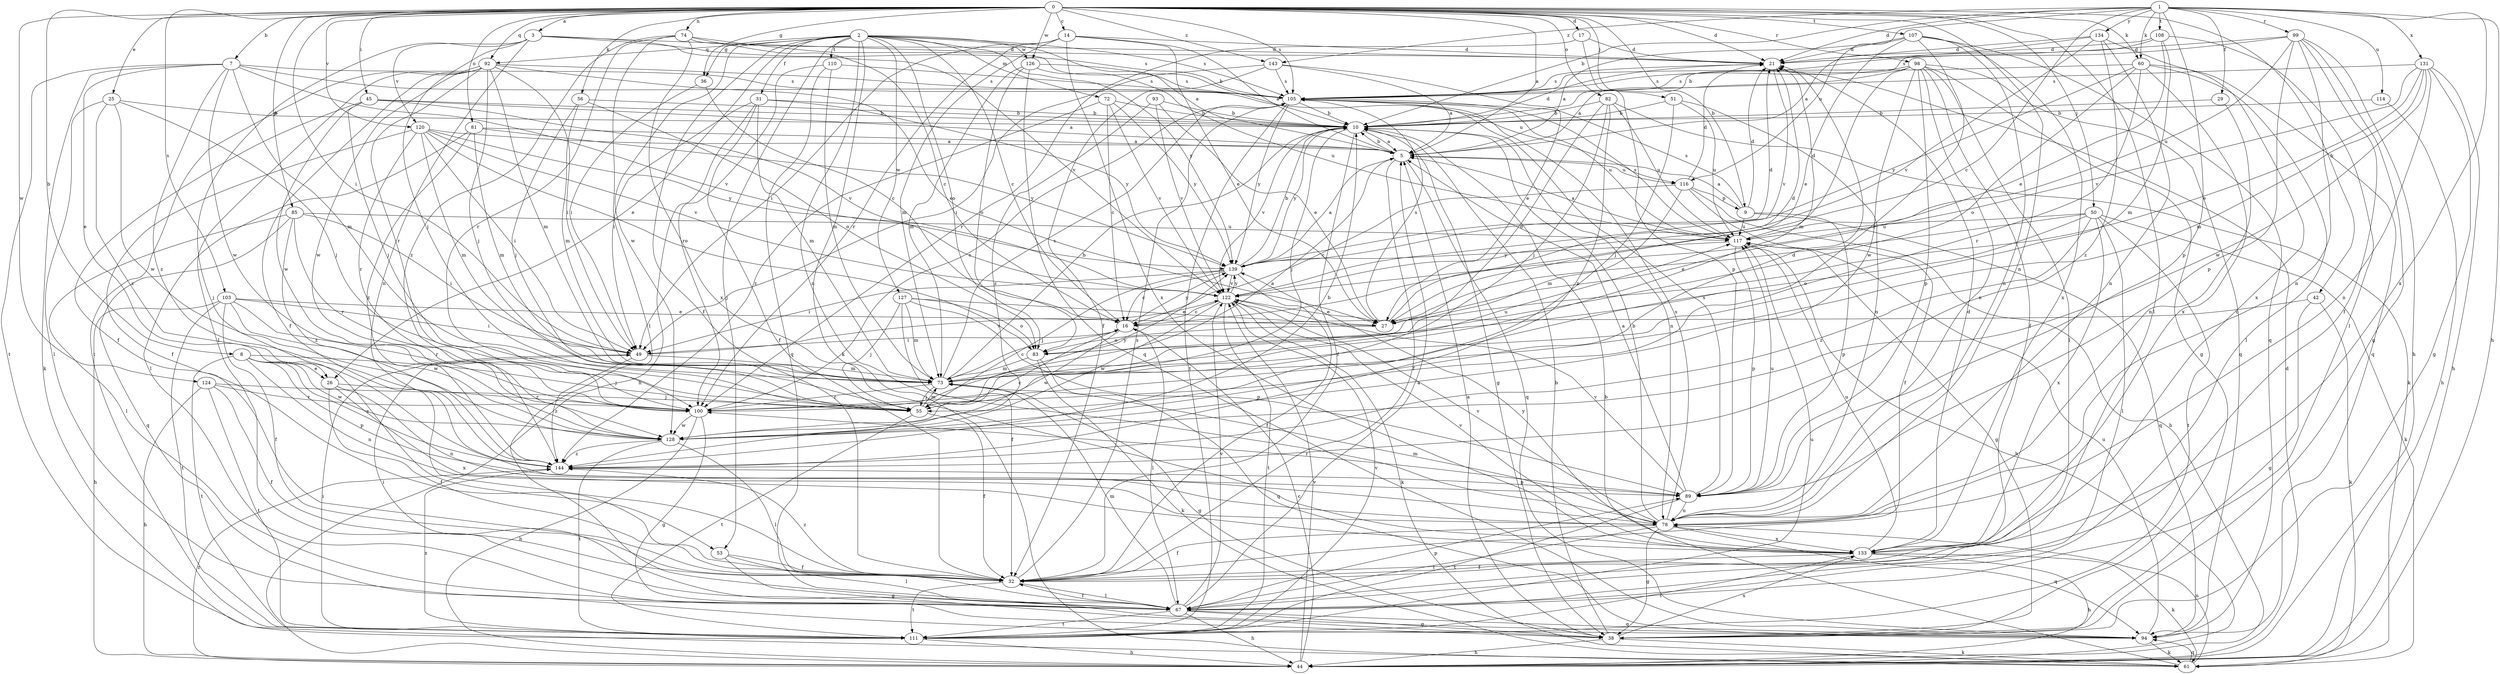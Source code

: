 strict digraph  {
0;
1;
2;
3;
5;
7;
8;
9;
10;
14;
16;
17;
21;
25;
26;
27;
29;
31;
32;
36;
38;
42;
44;
45;
49;
50;
51;
53;
55;
56;
60;
61;
67;
72;
73;
74;
78;
81;
82;
83;
85;
89;
92;
93;
94;
98;
99;
100;
103;
105;
107;
108;
110;
111;
114;
116;
117;
120;
122;
124;
126;
127;
128;
131;
133;
134;
139;
143;
144;
0 -> 3  [label=a];
0 -> 5  [label=a];
0 -> 7  [label=b];
0 -> 8  [label=b];
0 -> 9  [label=b];
0 -> 14  [label=c];
0 -> 17  [label=d];
0 -> 21  [label=d];
0 -> 25  [label=e];
0 -> 36  [label=g];
0 -> 42  [label=h];
0 -> 45  [label=i];
0 -> 49  [label=i];
0 -> 50  [label=j];
0 -> 51  [label=j];
0 -> 56  [label=k];
0 -> 60  [label=k];
0 -> 67  [label=l];
0 -> 74  [label=n];
0 -> 78  [label=n];
0 -> 81  [label=o];
0 -> 82  [label=o];
0 -> 85  [label=p];
0 -> 92  [label=q];
0 -> 98  [label=r];
0 -> 103  [label=s];
0 -> 105  [label=s];
0 -> 107  [label=t];
0 -> 120  [label=v];
0 -> 124  [label=w];
0 -> 126  [label=w];
0 -> 143  [label=z];
1 -> 10  [label=b];
1 -> 16  [label=c];
1 -> 21  [label=d];
1 -> 29  [label=f];
1 -> 44  [label=h];
1 -> 60  [label=k];
1 -> 89  [label=p];
1 -> 99  [label=r];
1 -> 108  [label=t];
1 -> 114  [label=u];
1 -> 116  [label=u];
1 -> 131  [label=x];
1 -> 133  [label=x];
1 -> 134  [label=y];
1 -> 143  [label=z];
2 -> 5  [label=a];
2 -> 16  [label=c];
2 -> 26  [label=e];
2 -> 31  [label=f];
2 -> 32  [label=f];
2 -> 36  [label=g];
2 -> 53  [label=j];
2 -> 61  [label=k];
2 -> 72  [label=m];
2 -> 78  [label=n];
2 -> 83  [label=o];
2 -> 92  [label=q];
2 -> 105  [label=s];
2 -> 110  [label=t];
2 -> 126  [label=w];
2 -> 127  [label=w];
2 -> 128  [label=w];
2 -> 139  [label=y];
3 -> 21  [label=d];
3 -> 53  [label=j];
3 -> 55  [label=j];
3 -> 78  [label=n];
3 -> 105  [label=s];
3 -> 120  [label=v];
3 -> 122  [label=v];
5 -> 10  [label=b];
5 -> 32  [label=f];
5 -> 116  [label=u];
5 -> 94  [label=q];
7 -> 26  [label=e];
7 -> 61  [label=k];
7 -> 73  [label=m];
7 -> 105  [label=s];
7 -> 111  [label=t];
7 -> 116  [label=u];
7 -> 122  [label=v];
7 -> 128  [label=w];
7 -> 144  [label=z];
8 -> 26  [label=e];
8 -> 55  [label=j];
8 -> 78  [label=n];
8 -> 89  [label=p];
8 -> 111  [label=t];
8 -> 128  [label=w];
8 -> 144  [label=z];
9 -> 5  [label=a];
9 -> 21  [label=d];
9 -> 89  [label=p];
9 -> 94  [label=q];
9 -> 105  [label=s];
9 -> 117  [label=u];
10 -> 5  [label=a];
10 -> 21  [label=d];
10 -> 32  [label=f];
10 -> 38  [label=g];
10 -> 55  [label=j];
10 -> 78  [label=n];
10 -> 122  [label=v];
10 -> 139  [label=y];
14 -> 5  [label=a];
14 -> 21  [label=d];
14 -> 27  [label=e];
14 -> 49  [label=i];
14 -> 73  [label=m];
14 -> 100  [label=r];
14 -> 133  [label=x];
16 -> 49  [label=i];
16 -> 67  [label=l];
16 -> 128  [label=w];
16 -> 139  [label=y];
17 -> 21  [label=d];
17 -> 89  [label=p];
17 -> 100  [label=r];
21 -> 105  [label=s];
21 -> 122  [label=v];
25 -> 10  [label=b];
25 -> 55  [label=j];
25 -> 67  [label=l];
25 -> 128  [label=w];
25 -> 144  [label=z];
26 -> 32  [label=f];
26 -> 78  [label=n];
26 -> 100  [label=r];
26 -> 133  [label=x];
27 -> 21  [label=d];
27 -> 83  [label=o];
27 -> 105  [label=s];
29 -> 10  [label=b];
29 -> 78  [label=n];
31 -> 10  [label=b];
31 -> 32  [label=f];
31 -> 44  [label=h];
31 -> 49  [label=i];
31 -> 73  [label=m];
31 -> 139  [label=y];
32 -> 67  [label=l];
32 -> 105  [label=s];
32 -> 111  [label=t];
32 -> 144  [label=z];
36 -> 16  [label=c];
36 -> 49  [label=i];
38 -> 5  [label=a];
38 -> 10  [label=b];
38 -> 44  [label=h];
38 -> 61  [label=k];
38 -> 133  [label=x];
42 -> 16  [label=c];
42 -> 38  [label=g];
42 -> 61  [label=k];
44 -> 16  [label=c];
44 -> 21  [label=d];
44 -> 122  [label=v];
44 -> 144  [label=z];
45 -> 5  [label=a];
45 -> 10  [label=b];
45 -> 32  [label=f];
45 -> 55  [label=j];
45 -> 122  [label=v];
45 -> 128  [label=w];
49 -> 73  [label=m];
49 -> 122  [label=v];
49 -> 144  [label=z];
50 -> 27  [label=e];
50 -> 61  [label=k];
50 -> 67  [label=l];
50 -> 83  [label=o];
50 -> 111  [label=t];
50 -> 117  [label=u];
50 -> 133  [label=x];
50 -> 144  [label=z];
51 -> 10  [label=b];
51 -> 55  [label=j];
51 -> 78  [label=n];
51 -> 117  [label=u];
53 -> 32  [label=f];
53 -> 38  [label=g];
53 -> 67  [label=l];
55 -> 32  [label=f];
55 -> 73  [label=m];
55 -> 111  [label=t];
55 -> 139  [label=y];
56 -> 10  [label=b];
56 -> 55  [label=j];
56 -> 73  [label=m];
56 -> 83  [label=o];
60 -> 67  [label=l];
60 -> 83  [label=o];
60 -> 94  [label=q];
60 -> 100  [label=r];
60 -> 105  [label=s];
60 -> 133  [label=x];
60 -> 139  [label=y];
61 -> 10  [label=b];
61 -> 78  [label=n];
61 -> 94  [label=q];
67 -> 5  [label=a];
67 -> 32  [label=f];
67 -> 38  [label=g];
67 -> 44  [label=h];
67 -> 49  [label=i];
67 -> 73  [label=m];
67 -> 89  [label=p];
67 -> 94  [label=q];
67 -> 111  [label=t];
67 -> 122  [label=v];
72 -> 10  [label=b];
72 -> 16  [label=c];
72 -> 122  [label=v];
72 -> 139  [label=y];
72 -> 144  [label=z];
73 -> 10  [label=b];
73 -> 16  [label=c];
73 -> 38  [label=g];
73 -> 55  [label=j];
73 -> 100  [label=r];
73 -> 105  [label=s];
73 -> 117  [label=u];
74 -> 10  [label=b];
74 -> 16  [label=c];
74 -> 21  [label=d];
74 -> 67  [label=l];
74 -> 100  [label=r];
74 -> 133  [label=x];
74 -> 144  [label=z];
78 -> 10  [label=b];
78 -> 32  [label=f];
78 -> 38  [label=g];
78 -> 67  [label=l];
78 -> 73  [label=m];
78 -> 94  [label=q];
78 -> 105  [label=s];
78 -> 122  [label=v];
78 -> 133  [label=x];
81 -> 5  [label=a];
81 -> 67  [label=l];
81 -> 73  [label=m];
81 -> 139  [label=y];
81 -> 144  [label=z];
82 -> 10  [label=b];
82 -> 55  [label=j];
82 -> 61  [label=k];
82 -> 83  [label=o];
82 -> 117  [label=u];
82 -> 144  [label=z];
83 -> 61  [label=k];
83 -> 73  [label=m];
83 -> 94  [label=q];
85 -> 49  [label=i];
85 -> 67  [label=l];
85 -> 94  [label=q];
85 -> 100  [label=r];
85 -> 117  [label=u];
85 -> 144  [label=z];
89 -> 5  [label=a];
89 -> 78  [label=n];
89 -> 100  [label=r];
89 -> 105  [label=s];
89 -> 111  [label=t];
89 -> 117  [label=u];
89 -> 122  [label=v];
92 -> 27  [label=e];
92 -> 32  [label=f];
92 -> 49  [label=i];
92 -> 55  [label=j];
92 -> 67  [label=l];
92 -> 73  [label=m];
92 -> 100  [label=r];
92 -> 105  [label=s];
92 -> 111  [label=t];
92 -> 128  [label=w];
93 -> 10  [label=b];
93 -> 27  [label=e];
93 -> 122  [label=v];
93 -> 144  [label=z];
94 -> 61  [label=k];
94 -> 117  [label=u];
98 -> 5  [label=a];
98 -> 32  [label=f];
98 -> 38  [label=g];
98 -> 67  [label=l];
98 -> 73  [label=m];
98 -> 78  [label=n];
98 -> 89  [label=p];
98 -> 94  [label=q];
98 -> 105  [label=s];
98 -> 128  [label=w];
99 -> 21  [label=d];
99 -> 32  [label=f];
99 -> 38  [label=g];
99 -> 44  [label=h];
99 -> 78  [label=n];
99 -> 89  [label=p];
99 -> 105  [label=s];
99 -> 117  [label=u];
100 -> 5  [label=a];
100 -> 38  [label=g];
100 -> 44  [label=h];
100 -> 105  [label=s];
100 -> 128  [label=w];
103 -> 27  [label=e];
103 -> 32  [label=f];
103 -> 44  [label=h];
103 -> 49  [label=i];
103 -> 100  [label=r];
103 -> 111  [label=t];
103 -> 128  [label=w];
105 -> 10  [label=b];
105 -> 111  [label=t];
105 -> 117  [label=u];
105 -> 139  [label=y];
107 -> 5  [label=a];
107 -> 21  [label=d];
107 -> 27  [label=e];
107 -> 78  [label=n];
107 -> 94  [label=q];
107 -> 100  [label=r];
107 -> 133  [label=x];
108 -> 10  [label=b];
108 -> 21  [label=d];
108 -> 27  [label=e];
108 -> 67  [label=l];
108 -> 73  [label=m];
110 -> 73  [label=m];
110 -> 94  [label=q];
110 -> 100  [label=r];
110 -> 105  [label=s];
111 -> 44  [label=h];
111 -> 49  [label=i];
111 -> 117  [label=u];
111 -> 122  [label=v];
111 -> 144  [label=z];
114 -> 10  [label=b];
114 -> 44  [label=h];
116 -> 16  [label=c];
116 -> 21  [label=d];
116 -> 32  [label=f];
116 -> 44  [label=h];
116 -> 73  [label=m];
116 -> 9  [label=p];
117 -> 5  [label=a];
117 -> 21  [label=d];
117 -> 38  [label=g];
117 -> 44  [label=h];
117 -> 89  [label=p];
117 -> 105  [label=s];
117 -> 139  [label=y];
120 -> 5  [label=a];
120 -> 32  [label=f];
120 -> 49  [label=i];
120 -> 73  [label=m];
120 -> 83  [label=o];
120 -> 100  [label=r];
120 -> 122  [label=v];
120 -> 139  [label=y];
122 -> 16  [label=c];
122 -> 27  [label=e];
122 -> 61  [label=k];
122 -> 111  [label=t];
122 -> 128  [label=w];
122 -> 139  [label=y];
124 -> 32  [label=f];
124 -> 44  [label=h];
124 -> 55  [label=j];
124 -> 100  [label=r];
124 -> 111  [label=t];
126 -> 73  [label=m];
126 -> 83  [label=o];
126 -> 94  [label=q];
126 -> 105  [label=s];
126 -> 117  [label=u];
127 -> 27  [label=e];
127 -> 32  [label=f];
127 -> 55  [label=j];
127 -> 73  [label=m];
127 -> 83  [label=o];
127 -> 89  [label=p];
128 -> 16  [label=c];
128 -> 21  [label=d];
128 -> 67  [label=l];
128 -> 111  [label=t];
128 -> 144  [label=z];
131 -> 27  [label=e];
131 -> 38  [label=g];
131 -> 44  [label=h];
131 -> 73  [label=m];
131 -> 78  [label=n];
131 -> 105  [label=s];
131 -> 122  [label=v];
131 -> 128  [label=w];
133 -> 21  [label=d];
133 -> 32  [label=f];
133 -> 44  [label=h];
133 -> 61  [label=k];
133 -> 111  [label=t];
133 -> 117  [label=u];
133 -> 122  [label=v];
133 -> 139  [label=y];
134 -> 5  [label=a];
134 -> 21  [label=d];
134 -> 78  [label=n];
134 -> 122  [label=v];
134 -> 133  [label=x];
134 -> 144  [label=z];
139 -> 5  [label=a];
139 -> 10  [label=b];
139 -> 16  [label=c];
139 -> 21  [label=d];
139 -> 32  [label=f];
139 -> 49  [label=i];
139 -> 55  [label=j];
139 -> 122  [label=v];
143 -> 5  [label=a];
143 -> 27  [label=e];
143 -> 32  [label=f];
143 -> 49  [label=i];
143 -> 105  [label=s];
144 -> 10  [label=b];
144 -> 89  [label=p];
}

